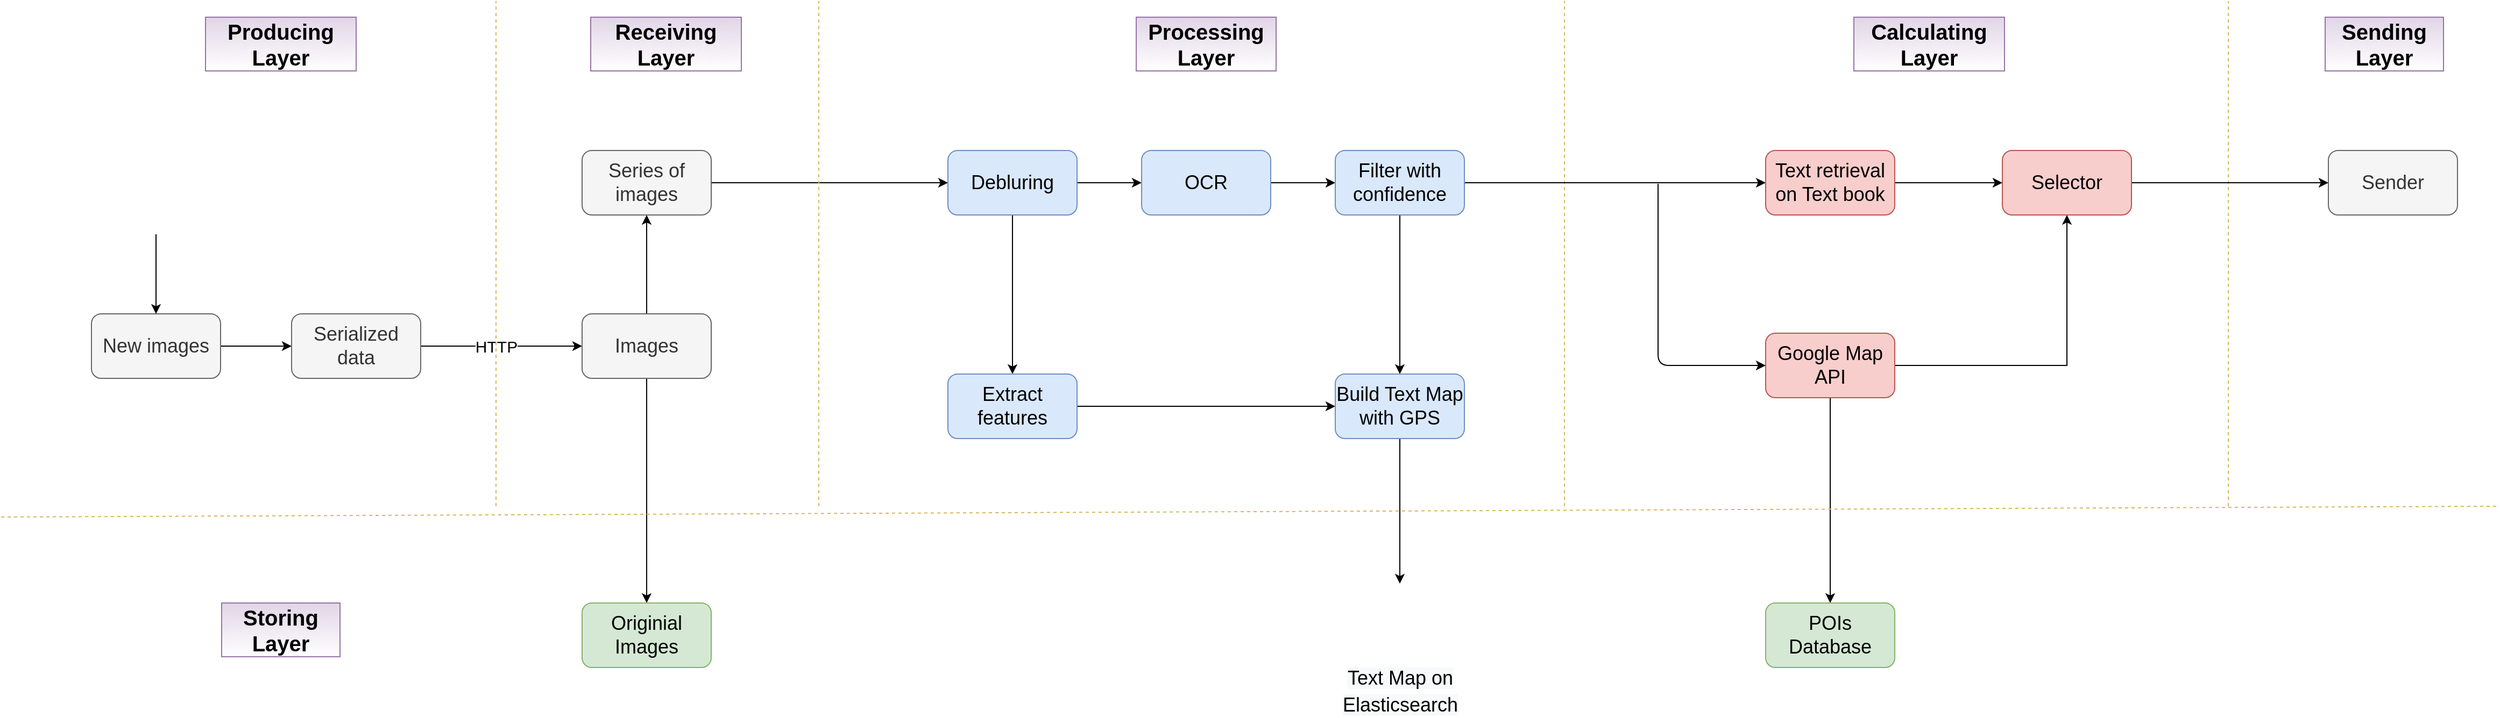 <mxfile version="12.4.2" type="device" pages="1"><diagram id="6vjHelp8APV9xe4an5Do" name="Page-1"><mxGraphModel dx="4357" dy="1770" grid="1" gridSize="10" guides="1" tooltips="1" connect="1" arrows="1" fold="1" page="1" pageScale="1" pageWidth="827" pageHeight="1169" math="0" shadow="0"><root><mxCell id="0"/><mxCell id="1" parent="0"/><mxCell id="4KxvqeNr21XsjvwUNfY4-21" value="" style="edgeStyle=orthogonalEdgeStyle;rounded=0;orthogonalLoop=1;jettySize=auto;html=1;fontSize=20;" edge="1" parent="1" source="4KxvqeNr21XsjvwUNfY4-1" target="4KxvqeNr21XsjvwUNfY4-20"><mxGeometry relative="1" as="geometry"/></mxCell><mxCell id="4KxvqeNr21XsjvwUNfY4-1" value="&lt;font style=&quot;font-size: 18px&quot;&gt;New images&lt;/font&gt;" style="rounded=1;whiteSpace=wrap;html=1;fillColor=#f5f5f5;strokeColor=#666666;fontColor=#333333;" vertex="1" parent="1"><mxGeometry x="-686" y="451" width="120" height="60" as="geometry"/></mxCell><mxCell id="4KxvqeNr21XsjvwUNfY4-27" value="" style="edgeStyle=orthogonalEdgeStyle;rounded=0;orthogonalLoop=1;jettySize=auto;html=1;fontSize=20;" edge="1" parent="1" source="4KxvqeNr21XsjvwUNfY4-20" target="4KxvqeNr21XsjvwUNfY4-26"><mxGeometry relative="1" as="geometry"/></mxCell><mxCell id="4KxvqeNr21XsjvwUNfY4-68" value="&lt;font style=&quot;font-size: 15px&quot;&gt;HTTP&lt;/font&gt;" style="text;html=1;align=center;verticalAlign=middle;resizable=0;points=[];;labelBackgroundColor=#ffffff;fontSize=20;" vertex="1" connectable="0" parent="4KxvqeNr21XsjvwUNfY4-27"><mxGeometry x="0.119" y="1" relative="1" as="geometry"><mxPoint x="-14.17" y="-1" as="offset"/></mxGeometry></mxCell><mxCell id="4KxvqeNr21XsjvwUNfY4-20" value="&lt;font style=&quot;font-size: 18px&quot;&gt;Serialized data&lt;/font&gt;" style="rounded=1;whiteSpace=wrap;html=1;fillColor=#f5f5f5;strokeColor=#666666;fontColor=#333333;" vertex="1" parent="1"><mxGeometry x="-500" y="451" width="120" height="60" as="geometry"/></mxCell><mxCell id="4KxvqeNr21XsjvwUNfY4-29" value="" style="edgeStyle=orthogonalEdgeStyle;rounded=0;orthogonalLoop=1;jettySize=auto;html=1;fontSize=20;entryX=0.5;entryY=1;entryDx=0;entryDy=0;" edge="1" parent="1" source="4KxvqeNr21XsjvwUNfY4-26" target="4KxvqeNr21XsjvwUNfY4-28"><mxGeometry relative="1" as="geometry"><mxPoint x="-170.0" y="409.0" as="targetPoint"/></mxGeometry></mxCell><mxCell id="4KxvqeNr21XsjvwUNfY4-62" value="" style="edgeStyle=orthogonalEdgeStyle;rounded=0;orthogonalLoop=1;jettySize=auto;html=1;fontSize=20;" edge="1" parent="1" source="4KxvqeNr21XsjvwUNfY4-26" target="4KxvqeNr21XsjvwUNfY4-61"><mxGeometry relative="1" as="geometry"/></mxCell><mxCell id="4KxvqeNr21XsjvwUNfY4-26" value="&lt;span style=&quot;font-size: 18px&quot;&gt;Images&lt;/span&gt;" style="rounded=1;whiteSpace=wrap;html=1;fillColor=#f5f5f5;strokeColor=#666666;fontColor=#333333;" vertex="1" parent="1"><mxGeometry x="-230" y="451" width="120" height="60" as="geometry"/></mxCell><mxCell id="4KxvqeNr21XsjvwUNfY4-61" value="&lt;span style=&quot;font-size: 18px&quot;&gt;Originial Images&lt;/span&gt;" style="rounded=1;whiteSpace=wrap;html=1;fillColor=#d5e8d4;strokeColor=#82b366;" vertex="1" parent="1"><mxGeometry x="-230" y="720" width="120" height="60" as="geometry"/></mxCell><mxCell id="4KxvqeNr21XsjvwUNfY4-41" value="" style="edgeStyle=orthogonalEdgeStyle;rounded=0;orthogonalLoop=1;jettySize=auto;html=1;fontSize=20;entryX=0;entryY=0.5;entryDx=0;entryDy=0;" edge="1" parent="1" source="4KxvqeNr21XsjvwUNfY4-28" target="4KxvqeNr21XsjvwUNfY4-30"><mxGeometry relative="1" as="geometry"><mxPoint x="20" y="329.0" as="targetPoint"/></mxGeometry></mxCell><mxCell id="4KxvqeNr21XsjvwUNfY4-28" value="&lt;span style=&quot;font-size: 18px&quot;&gt;Series of images&lt;/span&gt;" style="rounded=1;whiteSpace=wrap;html=1;fillColor=#f5f5f5;strokeColor=#666666;fontColor=#333333;" vertex="1" parent="1"><mxGeometry x="-230" y="299" width="120" height="60" as="geometry"/></mxCell><mxCell id="4KxvqeNr21XsjvwUNfY4-2" value="" style="endArrow=none;dashed=1;html=1;fillColor=#fff2cc;strokeColor=#d6b656;" edge="1" parent="1"><mxGeometry width="50" height="50" relative="1" as="geometry"><mxPoint x="-10" y="630" as="sourcePoint"/><mxPoint x="-10" y="160" as="targetPoint"/></mxGeometry></mxCell><mxCell id="4KxvqeNr21XsjvwUNfY4-3" value="Receiving Layer" style="text;html=1;strokeColor=#9673a6;fillColor=#e1d5e7;align=center;verticalAlign=middle;whiteSpace=wrap;rounded=0;fontSize=20;fontStyle=1;gradientColor=#ffffff;" vertex="1" parent="1"><mxGeometry x="-222" y="175" width="140" height="50" as="geometry"/></mxCell><mxCell id="4KxvqeNr21XsjvwUNfY4-16" value="" style="edgeStyle=orthogonalEdgeStyle;rounded=0;orthogonalLoop=1;jettySize=auto;html=1;fontSize=20;" edge="1" parent="1" source="4KxvqeNr21XsjvwUNfY4-6" target="4KxvqeNr21XsjvwUNfY4-1"><mxGeometry relative="1" as="geometry"/></mxCell><mxCell id="4KxvqeNr21XsjvwUNfY4-8" value="" style="endArrow=none;dashed=1;html=1;fillColor=#fff2cc;strokeColor=#d6b656;" edge="1" parent="1"><mxGeometry width="50" height="50" relative="1" as="geometry"><mxPoint x="683" y="630" as="sourcePoint"/><mxPoint x="683" y="160" as="targetPoint"/></mxGeometry></mxCell><mxCell id="4KxvqeNr21XsjvwUNfY4-9" value="" style="endArrow=none;dashed=1;html=1;fillColor=#fff2cc;strokeColor=#d6b656;" edge="1" parent="1"><mxGeometry width="50" height="50" relative="1" as="geometry"><mxPoint x="1300" y="630" as="sourcePoint"/><mxPoint x="1300" y="160" as="targetPoint"/></mxGeometry></mxCell><mxCell id="4KxvqeNr21XsjvwUNfY4-10" value="Processing Layer" style="text;html=1;strokeColor=#9673a6;fillColor=#e1d5e7;align=center;verticalAlign=middle;whiteSpace=wrap;rounded=0;fontSize=20;fontStyle=1;gradientColor=#ffffff;" vertex="1" parent="1"><mxGeometry x="285" y="175" width="130" height="50" as="geometry"/></mxCell><mxCell id="4KxvqeNr21XsjvwUNfY4-11" value="Calculating Layer" style="text;html=1;strokeColor=#9673a6;fillColor=#e1d5e7;align=center;verticalAlign=middle;whiteSpace=wrap;rounded=0;fontSize=20;fontStyle=1;gradientColor=#ffffff;" vertex="1" parent="1"><mxGeometry x="952" y="175" width="140" height="50" as="geometry"/></mxCell><mxCell id="4KxvqeNr21XsjvwUNfY4-14" value="Sending Layer" style="text;html=1;strokeColor=#9673a6;fillColor=#e1d5e7;align=center;verticalAlign=middle;whiteSpace=wrap;rounded=0;fontSize=20;fontStyle=1;gradientColor=#ffffff;" vertex="1" parent="1"><mxGeometry x="1390" y="175" width="110" height="50" as="geometry"/></mxCell><mxCell id="4KxvqeNr21XsjvwUNfY4-24" value="" style="endArrow=none;dashed=1;html=1;fillColor=#fff2cc;strokeColor=#d6b656;" edge="1" parent="1"><mxGeometry width="50" height="50" relative="1" as="geometry"><mxPoint x="-310" y="630" as="sourcePoint"/><mxPoint x="-310" y="160" as="targetPoint"/></mxGeometry></mxCell><mxCell id="4KxvqeNr21XsjvwUNfY4-25" value="Producing&lt;br&gt;Layer" style="text;html=1;strokeColor=#9673a6;fillColor=#e1d5e7;align=center;verticalAlign=middle;whiteSpace=wrap;rounded=0;fontSize=20;fontStyle=1;gradientColor=#ffffff;" vertex="1" parent="1"><mxGeometry x="-580" y="175" width="140" height="50" as="geometry"/></mxCell><mxCell id="4KxvqeNr21XsjvwUNfY4-36" value="" style="edgeStyle=orthogonalEdgeStyle;rounded=0;orthogonalLoop=1;jettySize=auto;html=1;fontSize=20;" edge="1" parent="1" source="4KxvqeNr21XsjvwUNfY4-30" target="4KxvqeNr21XsjvwUNfY4-31"><mxGeometry relative="1" as="geometry"/></mxCell><mxCell id="4KxvqeNr21XsjvwUNfY4-50" value="" style="edgeStyle=orthogonalEdgeStyle;rounded=0;orthogonalLoop=1;jettySize=auto;html=1;fontSize=20;entryX=0.5;entryY=0;entryDx=0;entryDy=0;" edge="1" parent="1" source="4KxvqeNr21XsjvwUNfY4-30" target="4KxvqeNr21XsjvwUNfY4-49"><mxGeometry relative="1" as="geometry"><mxPoint x="170" y="596.0" as="targetPoint"/></mxGeometry></mxCell><mxCell id="4KxvqeNr21XsjvwUNfY4-30" value="&lt;span style=&quot;font-size: 18px&quot;&gt;Debluring&lt;/span&gt;" style="rounded=1;whiteSpace=wrap;html=1;fillColor=#dae8fc;strokeColor=#6c8ebf;" vertex="1" parent="1"><mxGeometry x="110" y="299" width="120" height="60" as="geometry"/></mxCell><mxCell id="4KxvqeNr21XsjvwUNfY4-52" value="" style="edgeStyle=orthogonalEdgeStyle;rounded=0;orthogonalLoop=1;jettySize=auto;html=1;fontSize=20;entryX=0;entryY=0.5;entryDx=0;entryDy=0;" edge="1" parent="1" source="4KxvqeNr21XsjvwUNfY4-49" target="4KxvqeNr21XsjvwUNfY4-42"><mxGeometry relative="1" as="geometry"><mxPoint x="310" y="537" as="targetPoint"/></mxGeometry></mxCell><mxCell id="4KxvqeNr21XsjvwUNfY4-49" value="&lt;span style=&quot;font-size: 18px&quot;&gt;Extract features&lt;/span&gt;" style="rounded=1;whiteSpace=wrap;html=1;fillColor=#dae8fc;strokeColor=#6c8ebf;" vertex="1" parent="1"><mxGeometry x="110" y="507" width="120" height="60" as="geometry"/></mxCell><mxCell id="4KxvqeNr21XsjvwUNfY4-39" value="" style="edgeStyle=orthogonalEdgeStyle;rounded=0;orthogonalLoop=1;jettySize=auto;html=1;fontSize=20;" edge="1" parent="1" source="4KxvqeNr21XsjvwUNfY4-31" target="4KxvqeNr21XsjvwUNfY4-37"><mxGeometry relative="1" as="geometry"/></mxCell><mxCell id="4KxvqeNr21XsjvwUNfY4-31" value="&lt;span style=&quot;font-size: 18px&quot;&gt;OCR&lt;/span&gt;" style="rounded=1;whiteSpace=wrap;html=1;fillColor=#dae8fc;strokeColor=#6c8ebf;" vertex="1" parent="1"><mxGeometry x="290" y="299" width="120" height="60" as="geometry"/></mxCell><mxCell id="4KxvqeNr21XsjvwUNfY4-45" value="" style="edgeStyle=orthogonalEdgeStyle;rounded=0;orthogonalLoop=1;jettySize=auto;html=1;fontSize=20;entryX=0.5;entryY=0;entryDx=0;entryDy=0;" edge="1" parent="1" source="4KxvqeNr21XsjvwUNfY4-37" target="4KxvqeNr21XsjvwUNfY4-42"><mxGeometry relative="1" as="geometry"><mxPoint x="530" y="595.333" as="targetPoint"/></mxGeometry></mxCell><mxCell id="4KxvqeNr21XsjvwUNfY4-47" value="" style="edgeStyle=orthogonalEdgeStyle;rounded=0;orthogonalLoop=1;jettySize=auto;html=1;fontSize=20;" edge="1" parent="1" source="4KxvqeNr21XsjvwUNfY4-37" target="4KxvqeNr21XsjvwUNfY4-46"><mxGeometry relative="1" as="geometry"/></mxCell><mxCell id="4KxvqeNr21XsjvwUNfY4-37" value="&lt;span style=&quot;font-size: 18px&quot;&gt;Filter with confidence&lt;/span&gt;" style="rounded=1;whiteSpace=wrap;html=1;fillColor=#dae8fc;strokeColor=#6c8ebf;" vertex="1" parent="1"><mxGeometry x="470" y="299" width="120" height="60" as="geometry"/></mxCell><mxCell id="4KxvqeNr21XsjvwUNfY4-70" value="" style="edgeStyle=orthogonalEdgeStyle;rounded=0;orthogonalLoop=1;jettySize=auto;html=1;fontSize=20;" edge="1" parent="1" source="4KxvqeNr21XsjvwUNfY4-46" target="4KxvqeNr21XsjvwUNfY4-69"><mxGeometry relative="1" as="geometry"/></mxCell><mxCell id="4KxvqeNr21XsjvwUNfY4-46" value="&lt;span style=&quot;font-size: 18px&quot;&gt;Text retrieval on Text book&lt;/span&gt;" style="rounded=1;whiteSpace=wrap;html=1;fillColor=#f8cecc;strokeColor=#b85450;" vertex="1" parent="1"><mxGeometry x="870" y="299" width="120" height="60" as="geometry"/></mxCell><mxCell id="4KxvqeNr21XsjvwUNfY4-74" value="" style="edgeStyle=orthogonalEdgeStyle;rounded=0;orthogonalLoop=1;jettySize=auto;html=1;fontSize=20;" edge="1" parent="1" source="4KxvqeNr21XsjvwUNfY4-69" target="4KxvqeNr21XsjvwUNfY4-73"><mxGeometry relative="1" as="geometry"><mxPoint x="1130" y="329" as="sourcePoint"/></mxGeometry></mxCell><mxCell id="4KxvqeNr21XsjvwUNfY4-73" value="&lt;span style=&quot;font-size: 18px&quot;&gt;Sender&lt;/span&gt;" style="rounded=1;whiteSpace=wrap;html=1;fillColor=#f5f5f5;strokeColor=#666666;fontColor=#333333;" vertex="1" parent="1"><mxGeometry x="1393" y="299" width="120" height="60" as="geometry"/></mxCell><mxCell id="4KxvqeNr21XsjvwUNfY4-66" value="" style="edgeStyle=orthogonalEdgeStyle;rounded=0;orthogonalLoop=1;jettySize=auto;html=1;fontSize=20;" edge="1" parent="1" source="4KxvqeNr21XsjvwUNfY4-55" target="4KxvqeNr21XsjvwUNfY4-65"><mxGeometry relative="1" as="geometry"/></mxCell><mxCell id="4KxvqeNr21XsjvwUNfY4-72" value="" style="edgeStyle=orthogonalEdgeStyle;rounded=0;orthogonalLoop=1;jettySize=auto;html=1;fontSize=20;entryX=0.5;entryY=1;entryDx=0;entryDy=0;" edge="1" parent="1" source="4KxvqeNr21XsjvwUNfY4-55" target="4KxvqeNr21XsjvwUNfY4-69"><mxGeometry relative="1" as="geometry"><mxPoint x="1070" y="469.0" as="targetPoint"/></mxGeometry></mxCell><mxCell id="4KxvqeNr21XsjvwUNfY4-55" value="&lt;span style=&quot;font-size: 18px&quot;&gt;Google Map API&lt;/span&gt;" style="rounded=1;whiteSpace=wrap;html=1;fillColor=#f8cecc;strokeColor=#b85450;" vertex="1" parent="1"><mxGeometry x="870" y="469" width="120" height="60" as="geometry"/></mxCell><mxCell id="4KxvqeNr21XsjvwUNfY4-65" value="&lt;span style=&quot;font-size: 18px&quot;&gt;POIs Database&lt;/span&gt;" style="rounded=1;whiteSpace=wrap;html=1;fillColor=#d5e8d4;strokeColor=#82b366;" vertex="1" parent="1"><mxGeometry x="870" y="720" width="120" height="60" as="geometry"/></mxCell><mxCell id="4KxvqeNr21XsjvwUNfY4-60" value="" style="edgeStyle=orthogonalEdgeStyle;rounded=0;orthogonalLoop=1;jettySize=auto;html=1;fontSize=20;" edge="1" parent="1" source="4KxvqeNr21XsjvwUNfY4-42" target="4KxvqeNr21XsjvwUNfY4-78"><mxGeometry relative="1" as="geometry"><mxPoint x="530.5" y="719.5" as="targetPoint"/></mxGeometry></mxCell><mxCell id="4KxvqeNr21XsjvwUNfY4-42" value="&lt;span style=&quot;font-size: 18px&quot;&gt;Build Text Map with GPS&lt;/span&gt;" style="rounded=1;whiteSpace=wrap;html=1;fillColor=#dae8fc;strokeColor=#6c8ebf;" vertex="1" parent="1"><mxGeometry x="470" y="507" width="120" height="60" as="geometry"/></mxCell><mxCell id="4KxvqeNr21XsjvwUNfY4-48" value="" style="endArrow=classic;html=1;fontSize=20;entryX=0;entryY=0.5;entryDx=0;entryDy=0;" edge="1" parent="1" target="4KxvqeNr21XsjvwUNfY4-55"><mxGeometry width="50" height="50" relative="1" as="geometry"><mxPoint x="770" y="330" as="sourcePoint"/><mxPoint x="750" y="519" as="targetPoint"/><Array as="points"><mxPoint x="770" y="499"/></Array></mxGeometry></mxCell><mxCell id="4KxvqeNr21XsjvwUNfY4-57" value="Storing Layer" style="text;html=1;strokeColor=#9673a6;fillColor=#e1d5e7;align=center;verticalAlign=middle;whiteSpace=wrap;rounded=0;fontSize=20;fontStyle=1;gradientColor=#ffffff;" vertex="1" parent="1"><mxGeometry x="-565" y="720" width="110" height="50" as="geometry"/></mxCell><mxCell id="4KxvqeNr21XsjvwUNfY4-58" value="" style="endArrow=none;dashed=1;html=1;fontSize=20;fillColor=#fff2cc;strokeColor=#d6b656;" edge="1" parent="1"><mxGeometry width="50" height="50" relative="1" as="geometry"><mxPoint x="-770" y="640" as="sourcePoint"/><mxPoint x="1550" y="630" as="targetPoint"/></mxGeometry></mxCell><mxCell id="4KxvqeNr21XsjvwUNfY4-76" value="" style="group" vertex="1" connectable="0" parent="1"><mxGeometry x="-710" y="329" width="168" height="48" as="geometry"/></mxCell><mxCell id="4KxvqeNr21XsjvwUNfY4-5" value="" style="shape=image;html=1;verticalAlign=top;verticalLabelPosition=bottom;labelBackgroundColor=#ffffff;imageAspect=0;aspect=fixed;image=https://cdn0.iconfinder.com/data/icons/octicons/1024/device-camera-128.png;fontSize=20;" vertex="1" parent="4KxvqeNr21XsjvwUNfY4-76"><mxGeometry width="48" height="48" as="geometry"/></mxCell><mxCell id="4KxvqeNr21XsjvwUNfY4-6" value="" style="shape=image;html=1;verticalAlign=top;verticalLabelPosition=bottom;labelBackgroundColor=#ffffff;imageAspect=0;aspect=fixed;image=https://cdn0.iconfinder.com/data/icons/octicons/1024/device-camera-128.png;fontSize=20;" vertex="1" parent="4KxvqeNr21XsjvwUNfY4-76"><mxGeometry x="60" width="48" height="48" as="geometry"/></mxCell><mxCell id="4KxvqeNr21XsjvwUNfY4-7" value="" style="shape=image;html=1;verticalAlign=top;verticalLabelPosition=bottom;labelBackgroundColor=#ffffff;imageAspect=0;aspect=fixed;image=https://cdn0.iconfinder.com/data/icons/octicons/1024/device-camera-128.png;fontSize=20;" vertex="1" parent="4KxvqeNr21XsjvwUNfY4-76"><mxGeometry x="120" width="48" height="48" as="geometry"/></mxCell><mxCell id="4KxvqeNr21XsjvwUNfY4-78" value="&lt;span style=&quot;font-size: 18px ; white-space: normal ; background-color: rgb(248 , 249 , 250)&quot;&gt;Text Map on Elasticsearch&lt;/span&gt;" style="shape=image;html=1;verticalAlign=top;verticalLabelPosition=bottom;labelBackgroundColor=#ffffff;imageAspect=0;aspect=fixed;image=https://cdn4.iconfinder.com/data/icons/logos-brands-5/24/elasticsearch-128.png;fontSize=20;imageBackground=none;" vertex="1" parent="1"><mxGeometry x="496" y="702" width="68" height="68" as="geometry"/></mxCell><mxCell id="4KxvqeNr21XsjvwUNfY4-69" value="&lt;span style=&quot;font-size: 18px&quot;&gt;Selector&lt;/span&gt;" style="rounded=1;whiteSpace=wrap;html=1;fillColor=#f8cecc;strokeColor=#b85450;" vertex="1" parent="1"><mxGeometry x="1090" y="299" width="120" height="60" as="geometry"/></mxCell></root></mxGraphModel></diagram></mxfile>
